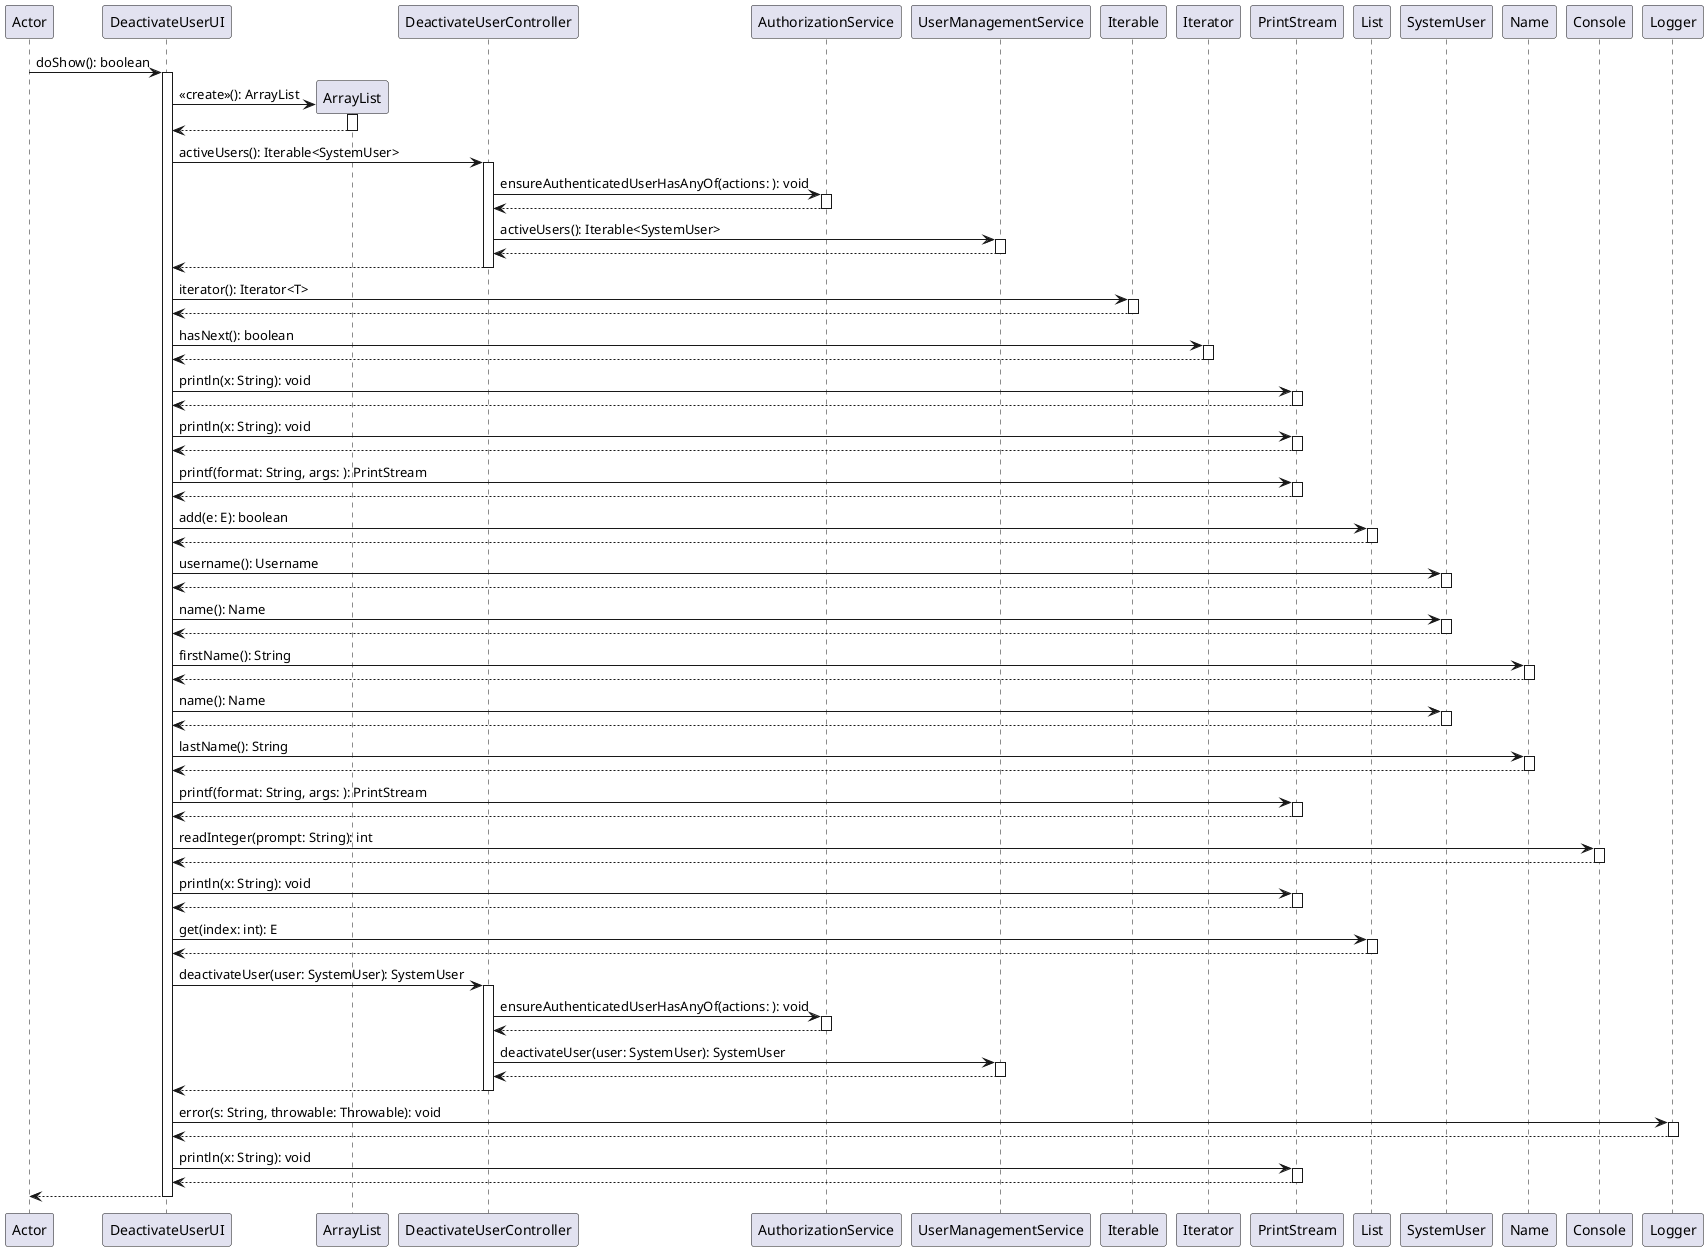 @startuml
participant Actor
Actor -> DeactivateUserUI : doShow(): boolean
activate DeactivateUserUI
create ArrayList
DeactivateUserUI -> ArrayList : <<create>>(): ArrayList
activate ArrayList
ArrayList --> DeactivateUserUI
deactivate ArrayList
DeactivateUserUI -> DeactivateUserController : activeUsers(): Iterable<SystemUser>
activate DeactivateUserController
DeactivateUserController -> AuthorizationService : ensureAuthenticatedUserHasAnyOf(actions: ): void
activate AuthorizationService
AuthorizationService --> DeactivateUserController
deactivate AuthorizationService
DeactivateUserController -> UserManagementService : activeUsers(): Iterable<SystemUser>
activate UserManagementService
UserManagementService --> DeactivateUserController
deactivate UserManagementService
DeactivateUserController --> DeactivateUserUI
deactivate DeactivateUserController
DeactivateUserUI -> Iterable : iterator(): Iterator<T>
activate Iterable
Iterable --> DeactivateUserUI
deactivate Iterable
DeactivateUserUI -> Iterator : hasNext(): boolean
activate Iterator
Iterator --> DeactivateUserUI
deactivate Iterator
DeactivateUserUI -> PrintStream : println(x: String): void
activate PrintStream
PrintStream --> DeactivateUserUI
deactivate PrintStream
DeactivateUserUI -> PrintStream : println(x: String): void
activate PrintStream
PrintStream --> DeactivateUserUI
deactivate PrintStream
DeactivateUserUI -> PrintStream : printf(format: String, args: ): PrintStream
activate PrintStream
PrintStream --> DeactivateUserUI
deactivate PrintStream
DeactivateUserUI -> List : add(e: E): boolean
activate List
List --> DeactivateUserUI
deactivate List
DeactivateUserUI -> SystemUser : username(): Username
activate SystemUser
SystemUser --> DeactivateUserUI
deactivate SystemUser
DeactivateUserUI -> SystemUser : name(): Name
activate SystemUser
SystemUser --> DeactivateUserUI
deactivate SystemUser
DeactivateUserUI -> Name : firstName(): String
activate Name
Name --> DeactivateUserUI
deactivate Name
DeactivateUserUI -> SystemUser : name(): Name
activate SystemUser
SystemUser --> DeactivateUserUI
deactivate SystemUser
DeactivateUserUI -> Name : lastName(): String
activate Name
Name --> DeactivateUserUI
deactivate Name
DeactivateUserUI -> PrintStream : printf(format: String, args: ): PrintStream
activate PrintStream
PrintStream --> DeactivateUserUI
deactivate PrintStream
DeactivateUserUI -> Console : readInteger(prompt: String): int
activate Console
Console --> DeactivateUserUI
deactivate Console
DeactivateUserUI -> PrintStream : println(x: String): void
activate PrintStream
PrintStream --> DeactivateUserUI
deactivate PrintStream
DeactivateUserUI -> List : get(index: int): E
activate List
List --> DeactivateUserUI
deactivate List
DeactivateUserUI -> DeactivateUserController : deactivateUser(user: SystemUser): SystemUser
activate DeactivateUserController
DeactivateUserController -> AuthorizationService : ensureAuthenticatedUserHasAnyOf(actions: ): void
activate AuthorizationService
AuthorizationService --> DeactivateUserController
deactivate AuthorizationService
DeactivateUserController -> UserManagementService : deactivateUser(user: SystemUser): SystemUser
activate UserManagementService
UserManagementService --> DeactivateUserController
deactivate UserManagementService
DeactivateUserController --> DeactivateUserUI
deactivate DeactivateUserController
DeactivateUserUI -> Logger : error(s: String, throwable: Throwable): void
activate Logger
Logger --> DeactivateUserUI
deactivate Logger
DeactivateUserUI -> PrintStream : println(x: String): void
activate PrintStream
PrintStream --> DeactivateUserUI
deactivate PrintStream
return
@enduml